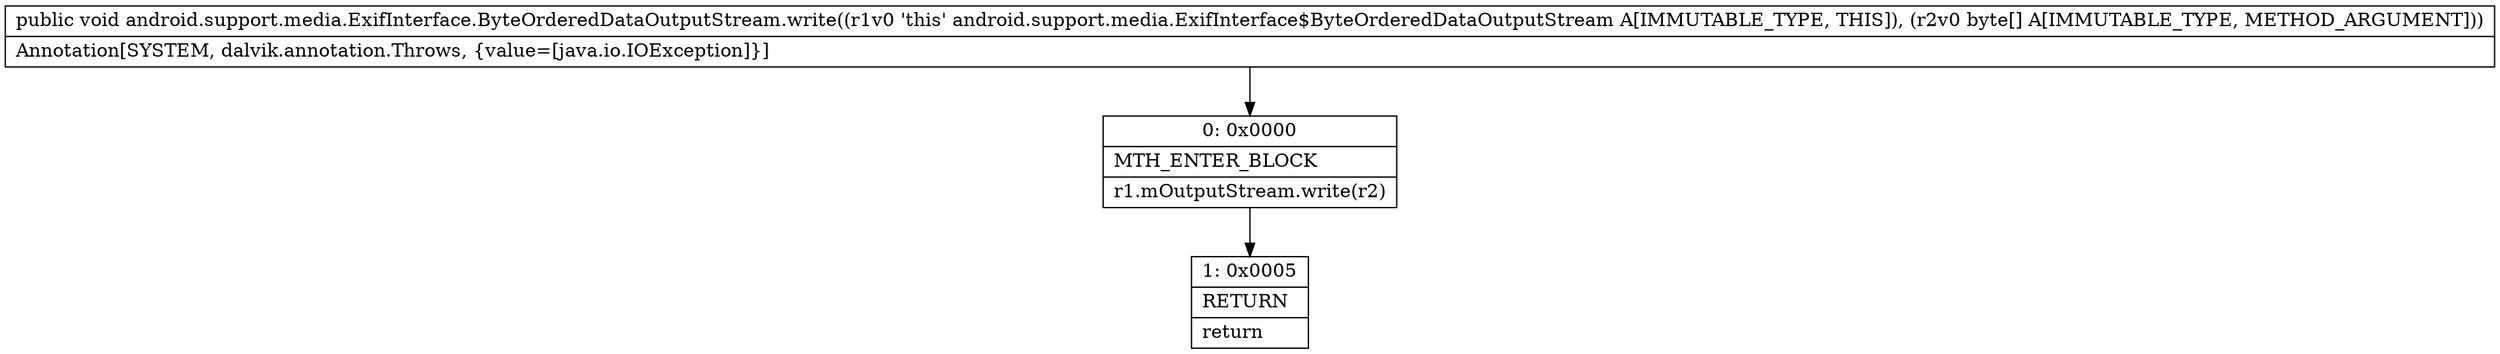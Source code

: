 digraph "CFG forandroid.support.media.ExifInterface.ByteOrderedDataOutputStream.write([B)V" {
Node_0 [shape=record,label="{0\:\ 0x0000|MTH_ENTER_BLOCK\l|r1.mOutputStream.write(r2)\l}"];
Node_1 [shape=record,label="{1\:\ 0x0005|RETURN\l|return\l}"];
MethodNode[shape=record,label="{public void android.support.media.ExifInterface.ByteOrderedDataOutputStream.write((r1v0 'this' android.support.media.ExifInterface$ByteOrderedDataOutputStream A[IMMUTABLE_TYPE, THIS]), (r2v0 byte[] A[IMMUTABLE_TYPE, METHOD_ARGUMENT]))  | Annotation[SYSTEM, dalvik.annotation.Throws, \{value=[java.io.IOException]\}]\l}"];
MethodNode -> Node_0;
Node_0 -> Node_1;
}

